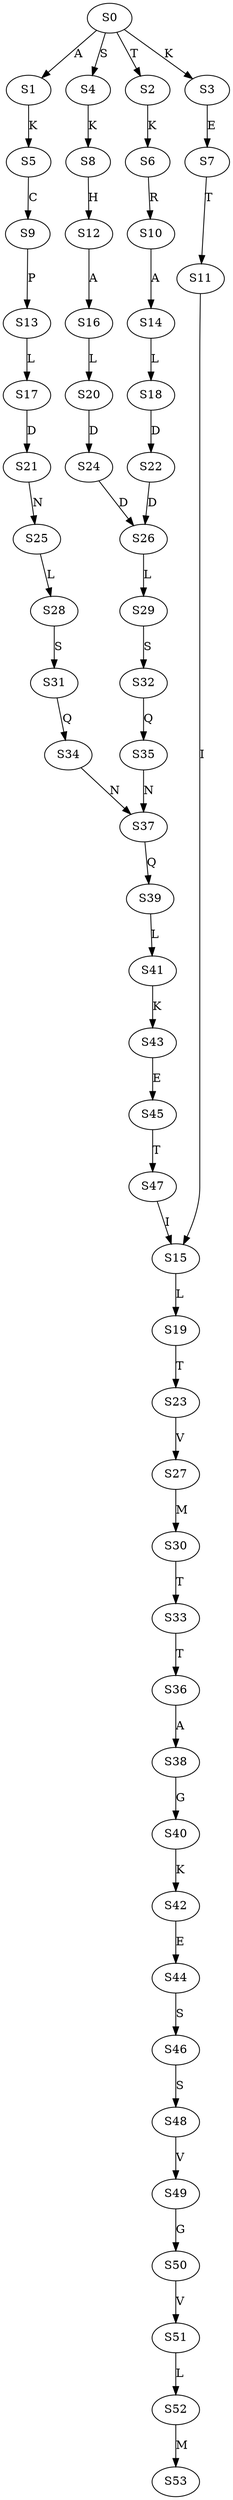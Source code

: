 strict digraph  {
	S0 -> S1 [ label = A ];
	S0 -> S2 [ label = T ];
	S0 -> S3 [ label = K ];
	S0 -> S4 [ label = S ];
	S1 -> S5 [ label = K ];
	S2 -> S6 [ label = K ];
	S3 -> S7 [ label = E ];
	S4 -> S8 [ label = K ];
	S5 -> S9 [ label = C ];
	S6 -> S10 [ label = R ];
	S7 -> S11 [ label = T ];
	S8 -> S12 [ label = H ];
	S9 -> S13 [ label = P ];
	S10 -> S14 [ label = A ];
	S11 -> S15 [ label = I ];
	S12 -> S16 [ label = A ];
	S13 -> S17 [ label = L ];
	S14 -> S18 [ label = L ];
	S15 -> S19 [ label = L ];
	S16 -> S20 [ label = L ];
	S17 -> S21 [ label = D ];
	S18 -> S22 [ label = D ];
	S19 -> S23 [ label = T ];
	S20 -> S24 [ label = D ];
	S21 -> S25 [ label = N ];
	S22 -> S26 [ label = D ];
	S23 -> S27 [ label = V ];
	S24 -> S26 [ label = D ];
	S25 -> S28 [ label = L ];
	S26 -> S29 [ label = L ];
	S27 -> S30 [ label = M ];
	S28 -> S31 [ label = S ];
	S29 -> S32 [ label = S ];
	S30 -> S33 [ label = T ];
	S31 -> S34 [ label = Q ];
	S32 -> S35 [ label = Q ];
	S33 -> S36 [ label = T ];
	S34 -> S37 [ label = N ];
	S35 -> S37 [ label = N ];
	S36 -> S38 [ label = A ];
	S37 -> S39 [ label = Q ];
	S38 -> S40 [ label = G ];
	S39 -> S41 [ label = L ];
	S40 -> S42 [ label = K ];
	S41 -> S43 [ label = K ];
	S42 -> S44 [ label = E ];
	S43 -> S45 [ label = E ];
	S44 -> S46 [ label = S ];
	S45 -> S47 [ label = T ];
	S46 -> S48 [ label = S ];
	S47 -> S15 [ label = I ];
	S48 -> S49 [ label = V ];
	S49 -> S50 [ label = G ];
	S50 -> S51 [ label = V ];
	S51 -> S52 [ label = L ];
	S52 -> S53 [ label = M ];
}
